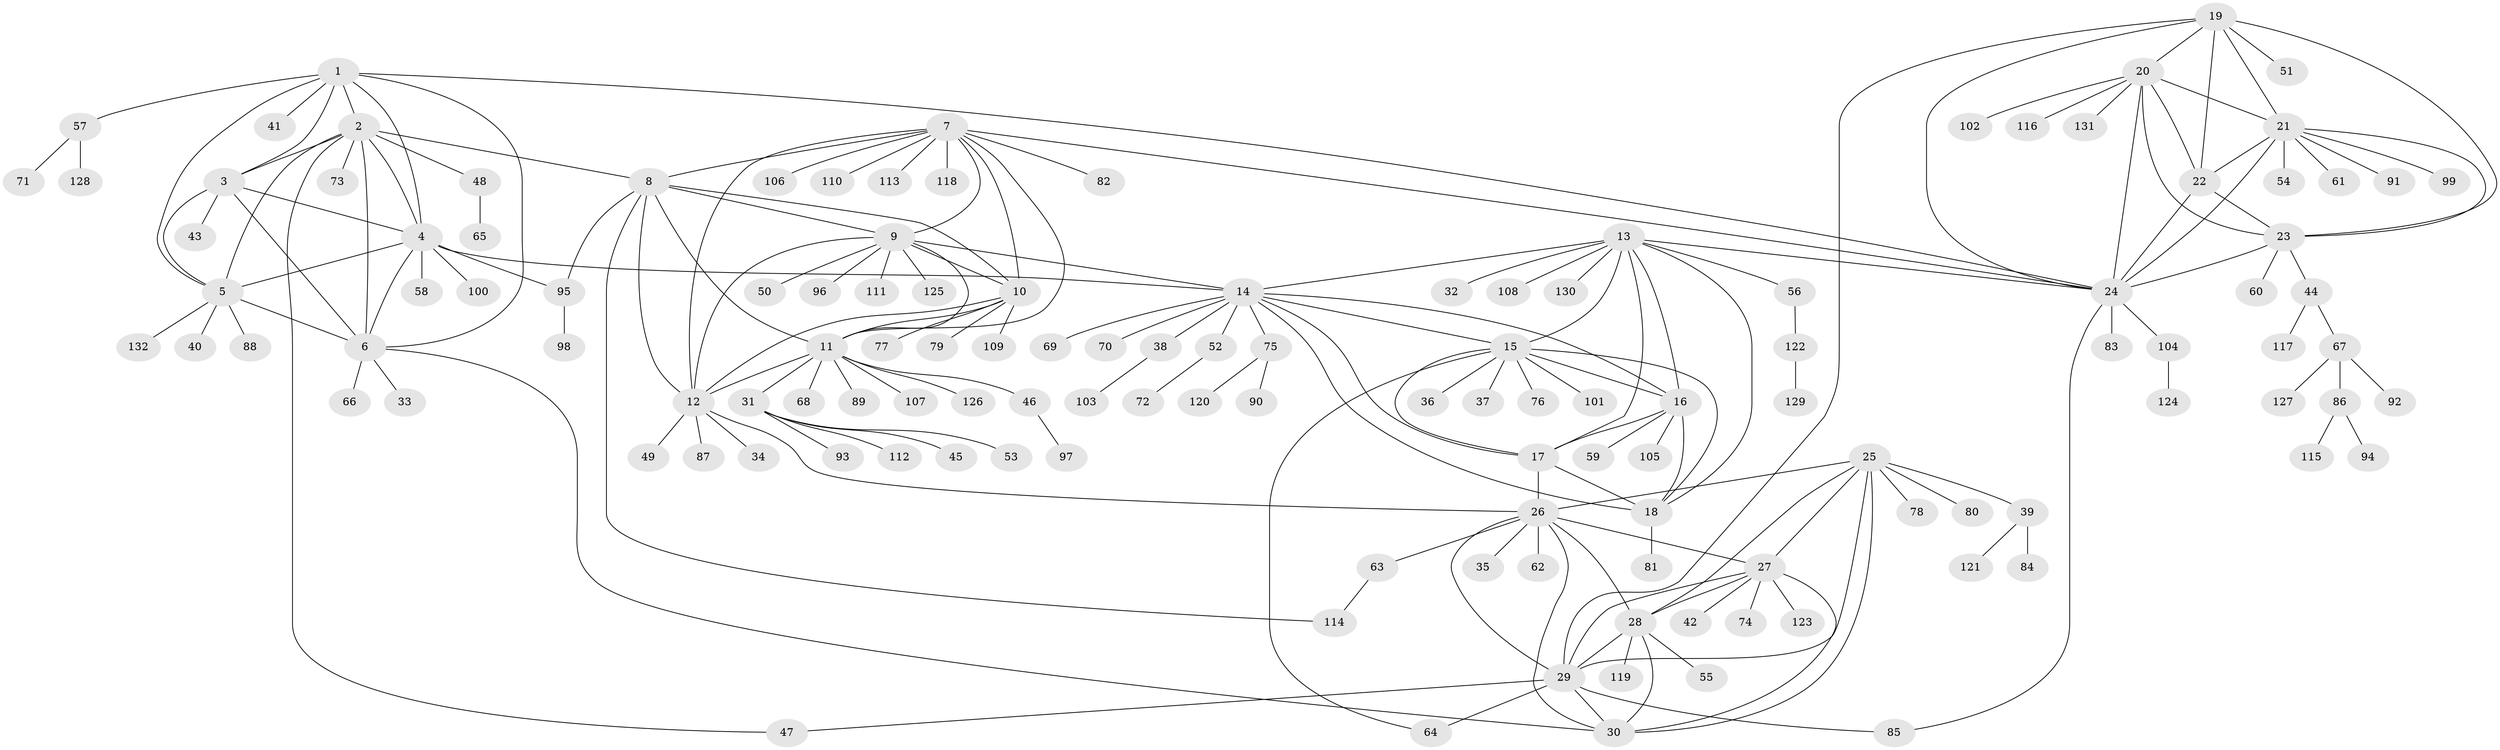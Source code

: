 // Generated by graph-tools (version 1.1) at 2025/26/03/09/25 03:26:35]
// undirected, 132 vertices, 192 edges
graph export_dot {
graph [start="1"]
  node [color=gray90,style=filled];
  1;
  2;
  3;
  4;
  5;
  6;
  7;
  8;
  9;
  10;
  11;
  12;
  13;
  14;
  15;
  16;
  17;
  18;
  19;
  20;
  21;
  22;
  23;
  24;
  25;
  26;
  27;
  28;
  29;
  30;
  31;
  32;
  33;
  34;
  35;
  36;
  37;
  38;
  39;
  40;
  41;
  42;
  43;
  44;
  45;
  46;
  47;
  48;
  49;
  50;
  51;
  52;
  53;
  54;
  55;
  56;
  57;
  58;
  59;
  60;
  61;
  62;
  63;
  64;
  65;
  66;
  67;
  68;
  69;
  70;
  71;
  72;
  73;
  74;
  75;
  76;
  77;
  78;
  79;
  80;
  81;
  82;
  83;
  84;
  85;
  86;
  87;
  88;
  89;
  90;
  91;
  92;
  93;
  94;
  95;
  96;
  97;
  98;
  99;
  100;
  101;
  102;
  103;
  104;
  105;
  106;
  107;
  108;
  109;
  110;
  111;
  112;
  113;
  114;
  115;
  116;
  117;
  118;
  119;
  120;
  121;
  122;
  123;
  124;
  125;
  126;
  127;
  128;
  129;
  130;
  131;
  132;
  1 -- 2;
  1 -- 3;
  1 -- 4;
  1 -- 5;
  1 -- 6;
  1 -- 24;
  1 -- 41;
  1 -- 57;
  2 -- 3;
  2 -- 4;
  2 -- 5;
  2 -- 6;
  2 -- 8;
  2 -- 47;
  2 -- 48;
  2 -- 73;
  3 -- 4;
  3 -- 5;
  3 -- 6;
  3 -- 43;
  4 -- 5;
  4 -- 6;
  4 -- 14;
  4 -- 58;
  4 -- 95;
  4 -- 100;
  5 -- 6;
  5 -- 40;
  5 -- 88;
  5 -- 132;
  6 -- 30;
  6 -- 33;
  6 -- 66;
  7 -- 8;
  7 -- 9;
  7 -- 10;
  7 -- 11;
  7 -- 12;
  7 -- 24;
  7 -- 82;
  7 -- 106;
  7 -- 110;
  7 -- 113;
  7 -- 118;
  8 -- 9;
  8 -- 10;
  8 -- 11;
  8 -- 12;
  8 -- 95;
  8 -- 114;
  9 -- 10;
  9 -- 11;
  9 -- 12;
  9 -- 14;
  9 -- 50;
  9 -- 96;
  9 -- 111;
  9 -- 125;
  10 -- 11;
  10 -- 12;
  10 -- 77;
  10 -- 79;
  10 -- 109;
  11 -- 12;
  11 -- 31;
  11 -- 46;
  11 -- 68;
  11 -- 89;
  11 -- 107;
  11 -- 126;
  12 -- 26;
  12 -- 34;
  12 -- 49;
  12 -- 87;
  13 -- 14;
  13 -- 15;
  13 -- 16;
  13 -- 17;
  13 -- 18;
  13 -- 24;
  13 -- 32;
  13 -- 56;
  13 -- 108;
  13 -- 130;
  14 -- 15;
  14 -- 16;
  14 -- 17;
  14 -- 18;
  14 -- 38;
  14 -- 52;
  14 -- 69;
  14 -- 70;
  14 -- 75;
  15 -- 16;
  15 -- 17;
  15 -- 18;
  15 -- 36;
  15 -- 37;
  15 -- 64;
  15 -- 76;
  15 -- 101;
  16 -- 17;
  16 -- 18;
  16 -- 59;
  16 -- 105;
  17 -- 18;
  17 -- 26;
  18 -- 81;
  19 -- 20;
  19 -- 21;
  19 -- 22;
  19 -- 23;
  19 -- 24;
  19 -- 29;
  19 -- 51;
  20 -- 21;
  20 -- 22;
  20 -- 23;
  20 -- 24;
  20 -- 102;
  20 -- 116;
  20 -- 131;
  21 -- 22;
  21 -- 23;
  21 -- 24;
  21 -- 54;
  21 -- 61;
  21 -- 91;
  21 -- 99;
  22 -- 23;
  22 -- 24;
  23 -- 24;
  23 -- 44;
  23 -- 60;
  24 -- 83;
  24 -- 85;
  24 -- 104;
  25 -- 26;
  25 -- 27;
  25 -- 28;
  25 -- 29;
  25 -- 30;
  25 -- 39;
  25 -- 78;
  25 -- 80;
  26 -- 27;
  26 -- 28;
  26 -- 29;
  26 -- 30;
  26 -- 35;
  26 -- 62;
  26 -- 63;
  27 -- 28;
  27 -- 29;
  27 -- 30;
  27 -- 42;
  27 -- 74;
  27 -- 123;
  28 -- 29;
  28 -- 30;
  28 -- 55;
  28 -- 119;
  29 -- 30;
  29 -- 47;
  29 -- 64;
  29 -- 85;
  31 -- 45;
  31 -- 53;
  31 -- 93;
  31 -- 112;
  38 -- 103;
  39 -- 84;
  39 -- 121;
  44 -- 67;
  44 -- 117;
  46 -- 97;
  48 -- 65;
  52 -- 72;
  56 -- 122;
  57 -- 71;
  57 -- 128;
  63 -- 114;
  67 -- 86;
  67 -- 92;
  67 -- 127;
  75 -- 90;
  75 -- 120;
  86 -- 94;
  86 -- 115;
  95 -- 98;
  104 -- 124;
  122 -- 129;
}
